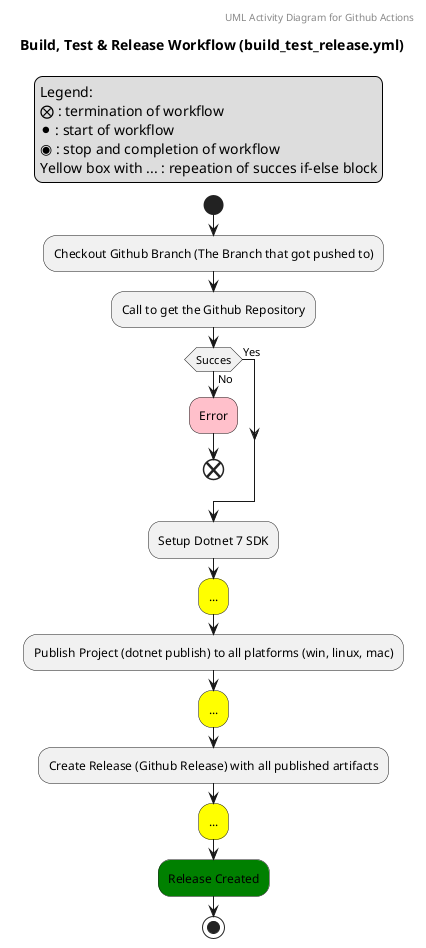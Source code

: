 @startuml
header UML Activity Diagram for Github Actions
title Build, Test & Release Workflow (build_test_release.yml)

start 
legend top left
Legend:
⨂ : termination of workflow
⚫ : start of workflow
◉ : stop and completion of workflow
Yellow box with ... : repeation of succes if-else block
endlegend
:Checkout Github Branch (The Branch that got pushed to);
:Call to get the Github Repository;

if(Succes) then (No)
    #pink:Error;
    end
else (Yes)
endif



:Setup Dotnet 7 SDK;

#yellow:...;

:Publish Project (dotnet publish) to all platforms (win, linux, mac);

#yellow:...;

:Create Release (Github Release) with all published artifacts;

#yellow:...;

#green:Release Created;

stop
@enduml


